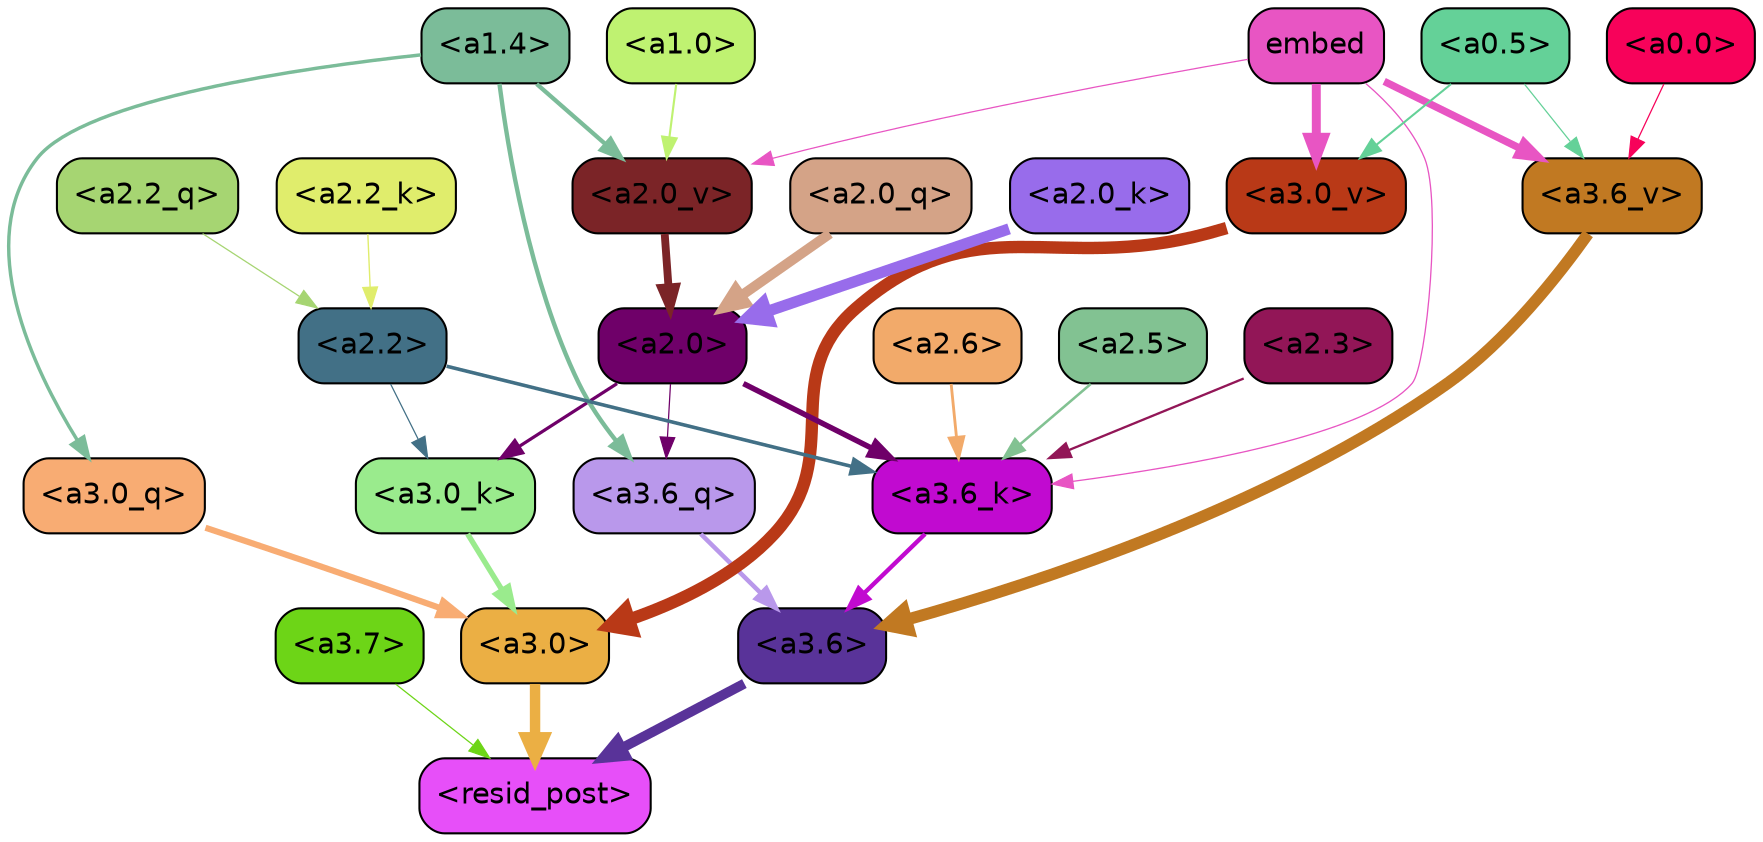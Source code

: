 strict digraph "" {
	graph [bgcolor=transparent,
		layout=dot,
		overlap=false,
		splines=true
	];
	"<a3.7>"	[color=black,
		fillcolor="#6dd517",
		fontname=Helvetica,
		shape=box,
		style="filled, rounded"];
	"<resid_post>"	[color=black,
		fillcolor="#e74ff9",
		fontname=Helvetica,
		shape=box,
		style="filled, rounded"];
	"<a3.7>" -> "<resid_post>"	[color="#6dd517",
		penwidth=0.6];
	"<a3.6>"	[color=black,
		fillcolor="#593399",
		fontname=Helvetica,
		shape=box,
		style="filled, rounded"];
	"<a3.6>" -> "<resid_post>"	[color="#593399",
		penwidth=4.748674273490906];
	"<a3.0>"	[color=black,
		fillcolor="#ebaf44",
		fontname=Helvetica,
		shape=box,
		style="filled, rounded"];
	"<a3.0>" -> "<resid_post>"	[color="#ebaf44",
		penwidth=5.004031300544739];
	"<a3.6_q>"	[color=black,
		fillcolor="#b998eb",
		fontname=Helvetica,
		shape=box,
		style="filled, rounded"];
	"<a3.6_q>" -> "<a3.6>"	[color="#b998eb",
		penwidth=2.1656854450702667];
	"<a3.0_q>"	[color=black,
		fillcolor="#f8ac73",
		fontname=Helvetica,
		shape=box,
		style="filled, rounded"];
	"<a3.0_q>" -> "<a3.0>"	[color="#f8ac73",
		penwidth=2.95696559548378];
	"<a3.6_k>"	[color=black,
		fillcolor="#c10ad0",
		fontname=Helvetica,
		shape=box,
		style="filled, rounded"];
	"<a3.6_k>" -> "<a3.6>"	[color="#c10ad0",
		penwidth=2.086437076330185];
	"<a3.0_k>"	[color=black,
		fillcolor="#9aeb8d",
		fontname=Helvetica,
		shape=box,
		style="filled, rounded"];
	"<a3.0_k>" -> "<a3.0>"	[color="#9aeb8d",
		penwidth=2.5988530814647675];
	"<a3.6_v>"	[color=black,
		fillcolor="#c17922",
		fontname=Helvetica,
		shape=box,
		style="filled, rounded"];
	"<a3.6_v>" -> "<a3.6>"	[color="#c17922",
		penwidth=5.669987380504608];
	"<a3.0_v>"	[color=black,
		fillcolor="#b93917",
		fontname=Helvetica,
		shape=box,
		style="filled, rounded"];
	"<a3.0_v>" -> "<a3.0>"	[color="#b93917",
		penwidth=5.9515902400016785];
	"<a2.0>"	[color=black,
		fillcolor="#6f0069",
		fontname=Helvetica,
		shape=box,
		style="filled, rounded"];
	"<a2.0>" -> "<a3.6_q>"	[color="#6f0069",
		penwidth=0.6];
	"<a2.0>" -> "<a3.6_k>"	[color="#6f0069",
		penwidth=2.6423546075820923];
	"<a2.0>" -> "<a3.0_k>"	[color="#6f0069",
		penwidth=1.5482127666473389];
	"<a1.4>"	[color=black,
		fillcolor="#7bbc99",
		fontname=Helvetica,
		shape=box,
		style="filled, rounded"];
	"<a1.4>" -> "<a3.6_q>"	[color="#7bbc99",
		penwidth=2.1035547256469727];
	"<a1.4>" -> "<a3.0_q>"	[color="#7bbc99",
		penwidth=1.6541699171066284];
	"<a2.0_v>"	[color=black,
		fillcolor="#7b2427",
		fontname=Helvetica,
		shape=box,
		style="filled, rounded"];
	"<a1.4>" -> "<a2.0_v>"	[color="#7bbc99",
		penwidth=2.048949420452118];
	"<a2.6>"	[color=black,
		fillcolor="#f2aa6a",
		fontname=Helvetica,
		shape=box,
		style="filled, rounded"];
	"<a2.6>" -> "<a3.6_k>"	[color="#f2aa6a",
		penwidth=1.3718644380569458];
	"<a2.5>"	[color=black,
		fillcolor="#82c292",
		fontname=Helvetica,
		shape=box,
		style="filled, rounded"];
	"<a2.5>" -> "<a3.6_k>"	[color="#82c292",
		penwidth=1.231603980064392];
	"<a2.3>"	[color=black,
		fillcolor="#921657",
		fontname=Helvetica,
		shape=box,
		style="filled, rounded"];
	"<a2.3>" -> "<a3.6_k>"	[color="#921657",
		penwidth=1.1117559671401978];
	"<a2.2>"	[color=black,
		fillcolor="#427086",
		fontname=Helvetica,
		shape=box,
		style="filled, rounded"];
	"<a2.2>" -> "<a3.6_k>"	[color="#427086",
		penwidth=1.7315057516098022];
	"<a2.2>" -> "<a3.0_k>"	[color="#427086",
		penwidth=0.6];
	embed	[color=black,
		fillcolor="#e855c3",
		fontname=Helvetica,
		shape=box,
		style="filled, rounded"];
	embed -> "<a3.6_k>"	[color="#e855c3",
		penwidth=0.6229734420776367];
	embed -> "<a3.6_v>"	[color="#e855c3",
		penwidth=3.56406831741333];
	embed -> "<a3.0_v>"	[color="#e855c3",
		penwidth=4.293717980384827];
	embed -> "<a2.0_v>"	[color="#e855c3",
		penwidth=0.6];
	"<a0.5>"	[color=black,
		fillcolor="#64d198",
		fontname=Helvetica,
		shape=box,
		style="filled, rounded"];
	"<a0.5>" -> "<a3.6_v>"	[color="#64d198",
		penwidth=0.6];
	"<a0.5>" -> "<a3.0_v>"	[color="#64d198",
		penwidth=0.9916514158248901];
	"<a0.0>"	[color=black,
		fillcolor="#f7025a",
		fontname=Helvetica,
		shape=box,
		style="filled, rounded"];
	"<a0.0>" -> "<a3.6_v>"	[color="#f7025a",
		penwidth=0.6];
	"<a2.2_q>"	[color=black,
		fillcolor="#a6d572",
		fontname=Helvetica,
		shape=box,
		style="filled, rounded"];
	"<a2.2_q>" -> "<a2.2>"	[color="#a6d572",
		penwidth=0.6068362593650818];
	"<a2.0_q>"	[color=black,
		fillcolor="#d4a387",
		fontname=Helvetica,
		shape=box,
		style="filled, rounded"];
	"<a2.0_q>" -> "<a2.0>"	[color="#d4a387",
		penwidth=4.801594913005829];
	"<a2.2_k>"	[color=black,
		fillcolor="#e0ed6c",
		fontname=Helvetica,
		shape=box,
		style="filled, rounded"];
	"<a2.2_k>" -> "<a2.2>"	[color="#e0ed6c",
		penwidth=0.6648573875427246];
	"<a2.0_k>"	[color=black,
		fillcolor="#986ceb",
		fontname=Helvetica,
		shape=box,
		style="filled, rounded"];
	"<a2.0_k>" -> "<a2.0>"	[color="#986ceb",
		penwidth=5.364346981048584];
	"<a2.0_v>" -> "<a2.0>"	[color="#7b2427",
		penwidth=3.76983106136322];
	"<a1.0>"	[color=black,
		fillcolor="#bff271",
		fontname=Helvetica,
		shape=box,
		style="filled, rounded"];
	"<a1.0>" -> "<a2.0_v>"	[color="#bff271",
		penwidth=1.0333166718482971];
}

